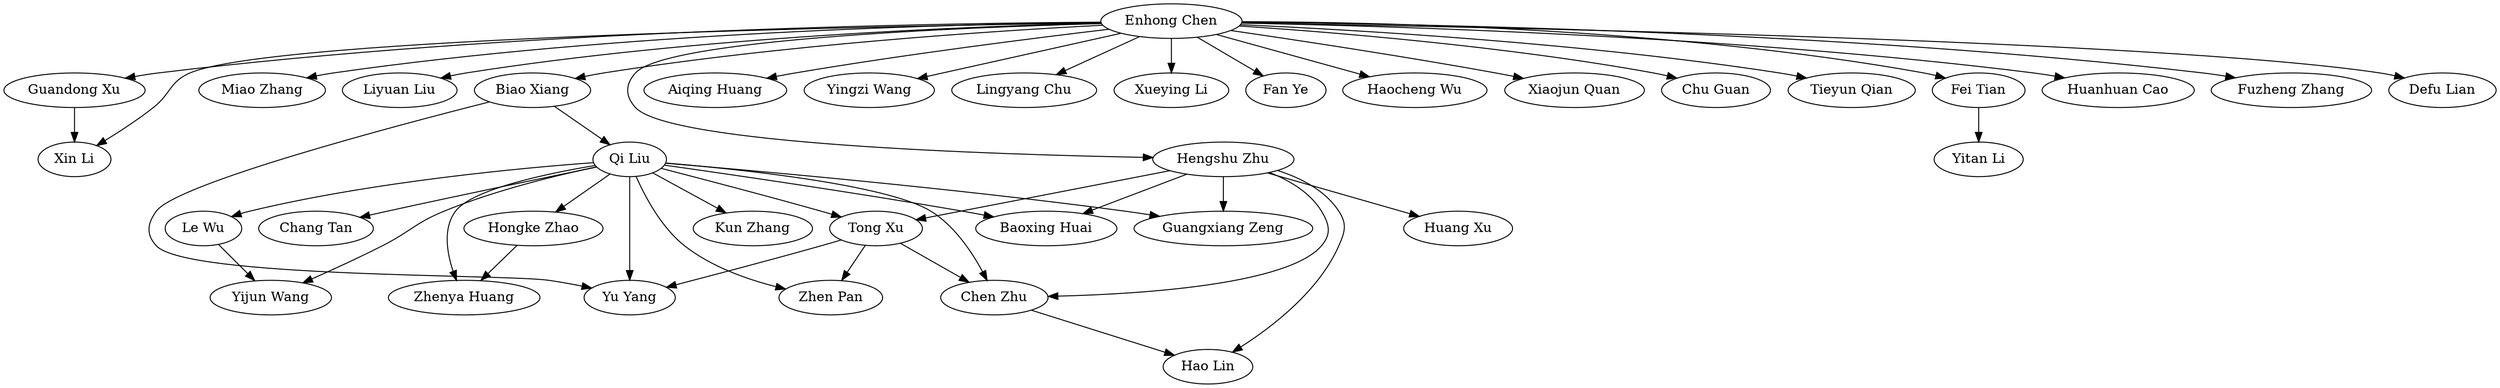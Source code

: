 strict digraph G{
"Enhong Chen" -> "Xin Li"
"Enhong Chen" -> "Miao Zhang"
"Enhong Chen" -> "Liyuan Liu"
"Enhong Chen" -> "Biao Xiang"
"Biao Xiang" -> "Qi Liu"
"Qi Liu" -> "Le Wu"
"Qi Liu" -> "Hongke Zhao"
"Qi Liu" -> "Chen Zhu"
"Qi Liu" -> "Tong Xu"
"Qi Liu" -> "Yu Yang"
"Qi Liu" -> "Baoxing Huai"
"Qi Liu" -> "Kun Zhang"
"Qi Liu" -> "Guangxiang Zeng"
"Qi Liu" -> "Chang Tan"
"Hongke Zhao" -> "Zhenya Huang"
"Le Wu" -> "Yijun Wang"
"Chen Zhu" -> "Hao Lin"
"Enhong Chen" -> "Aiqing Huang"
"Enhong Chen" -> "Yingzi Wang"
"Biao Xiang" -> "Yu Yang"
"Qi Liu" -> "Yijun Wang"
"Qi Liu" -> "Zhenya Huang"
"Enhong Chen" -> "Hengshu Zhu"
"Hengshu Zhu" -> "Chen Zhu"
"Hengshu Zhu" -> "Tong Xu"
"Hengshu Zhu" -> "Baoxing Huai"
"Hengshu Zhu" -> "Hao Lin"
"Hengshu Zhu" -> "Guangxiang Zeng"
"Tong Xu" -> "Zhen Pan"
"Enhong Chen" -> "Guandong Xu"
"Guandong Xu" -> "Xin Li"
"Enhong Chen" -> "Lingyang Chu"
"Enhong Chen" -> "Xueying Li"
"Enhong Chen" -> "Fan Ye"
"Qi Liu" -> "Zhen Pan"
"Enhong Chen" -> "Haocheng Wu"
"Enhong Chen" -> "Xiaojun Quan"
"Enhong Chen" -> "Chu Guan"
"Tong Xu" -> "Yu Yang"
"Enhong Chen" -> "Tieyun Qian"
"Enhong Chen" -> "Fei Tian"
"Fei Tian" -> "Yitan Li"
"Hengshu Zhu" -> "Huang Xu"
"Enhong Chen" -> "Huanhuan Cao"
"Enhong Chen" -> "Fuzheng Zhang"
"Tong Xu" -> "Chen Zhu"
"Enhong Chen" -> "Defu Lian"
}